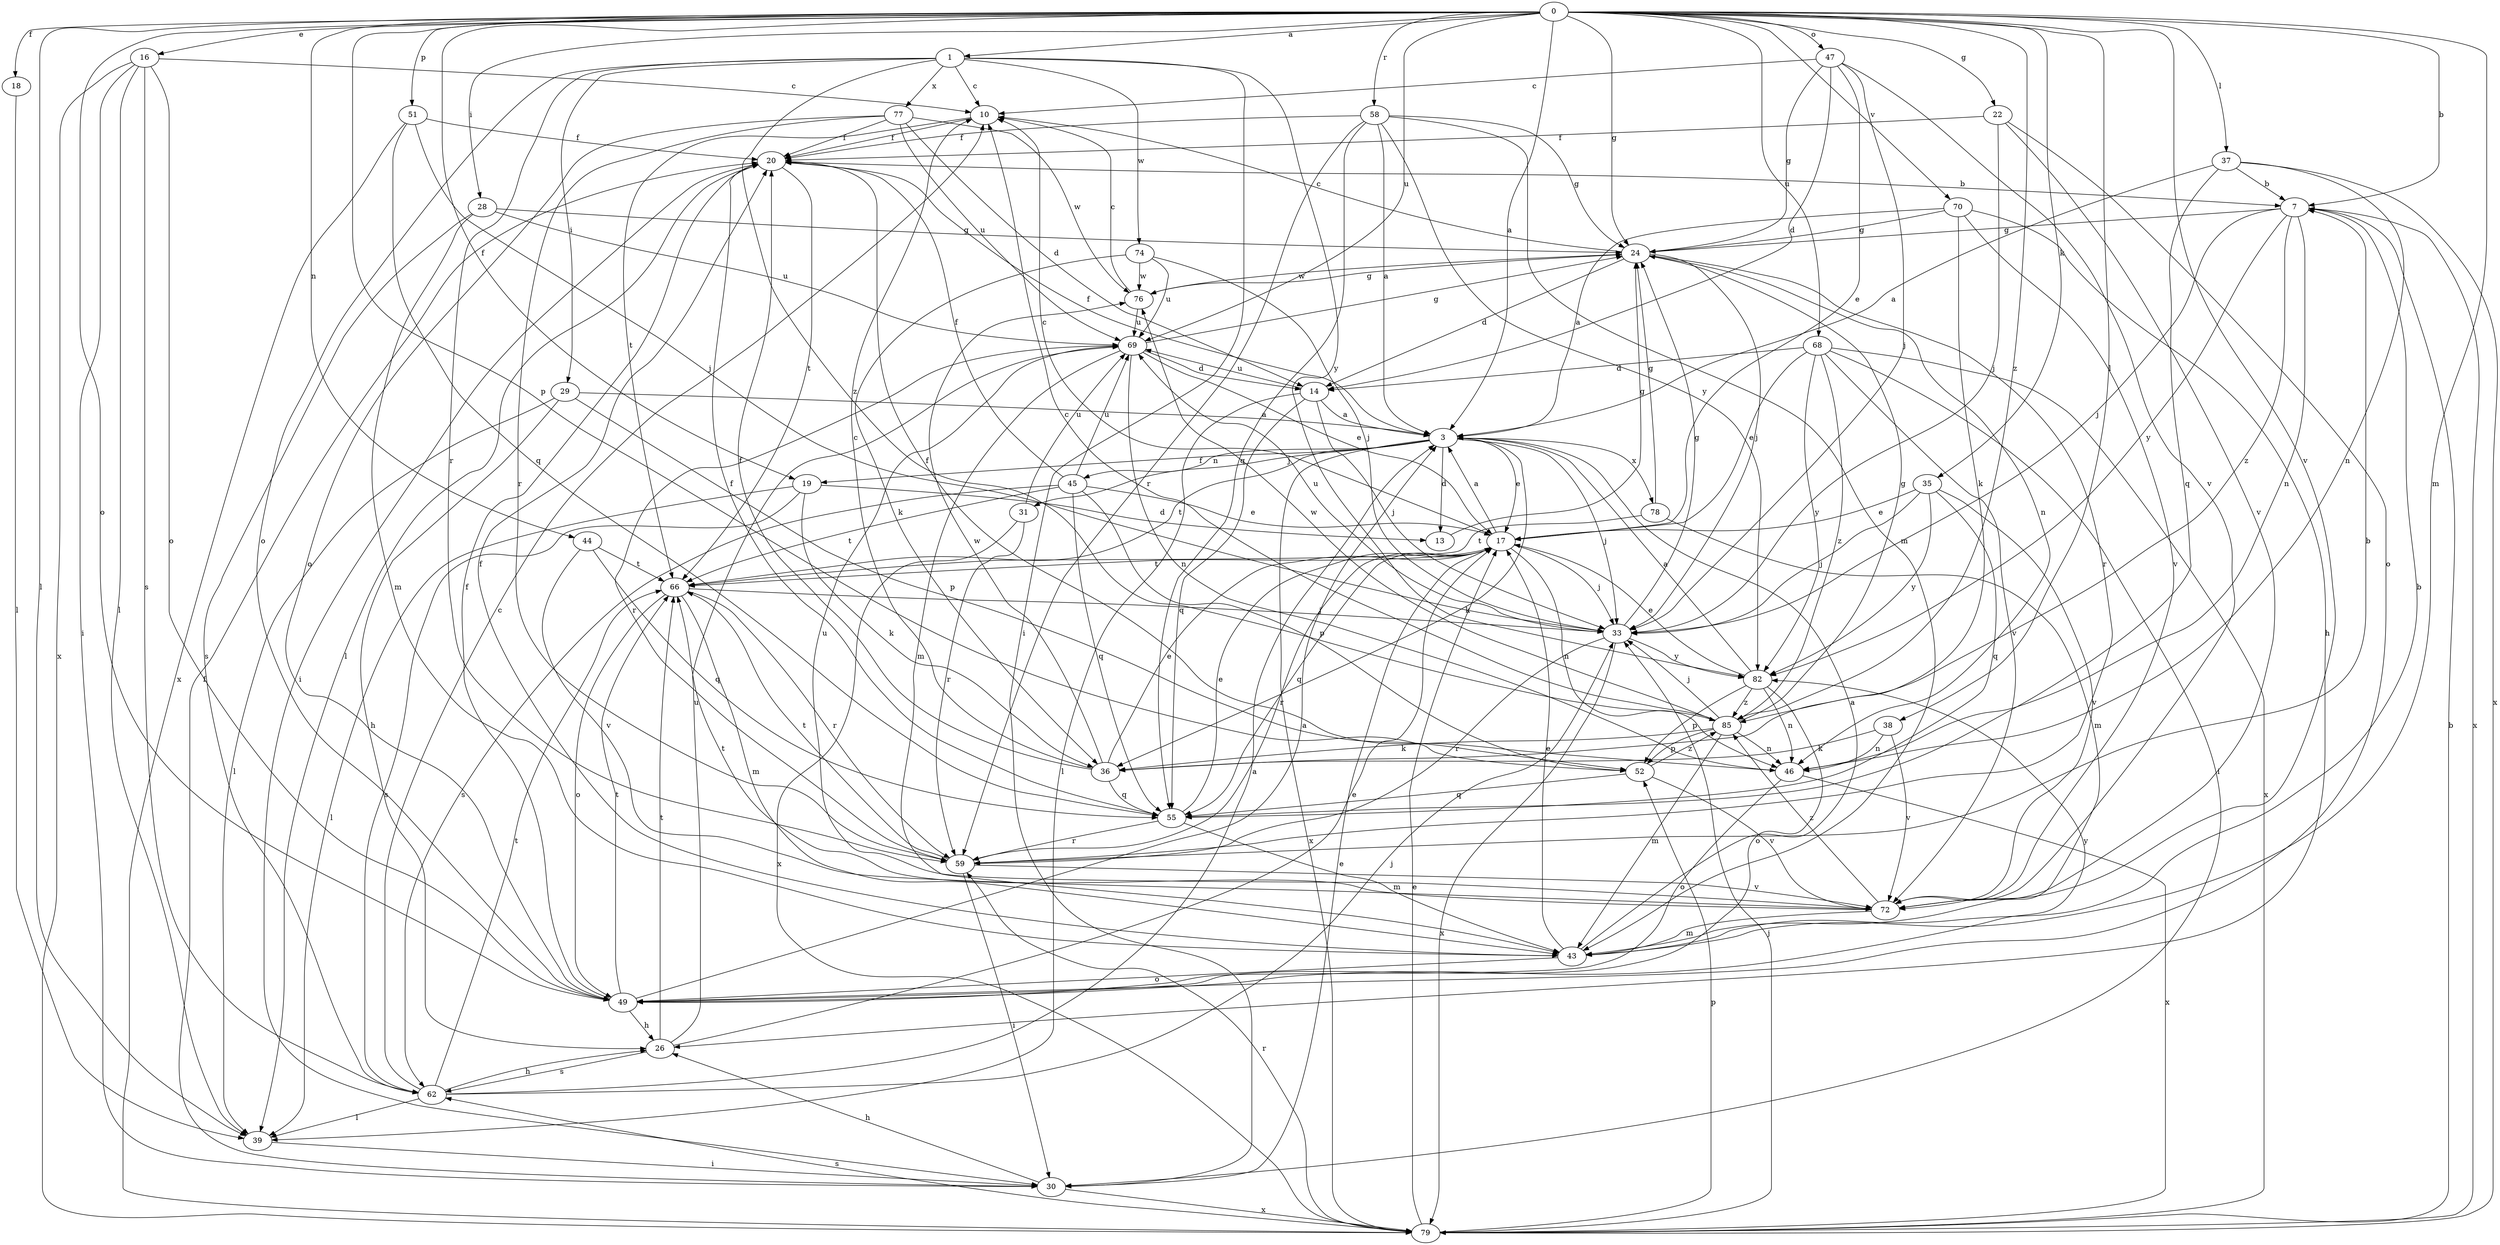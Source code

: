 strict digraph  {
0;
1;
3;
7;
10;
13;
14;
16;
17;
18;
19;
20;
22;
24;
26;
28;
29;
30;
31;
33;
35;
36;
37;
38;
39;
43;
44;
45;
46;
47;
49;
51;
52;
55;
58;
59;
62;
66;
68;
69;
70;
72;
74;
76;
77;
78;
79;
82;
85;
0 -> 1  [label=a];
0 -> 3  [label=a];
0 -> 7  [label=b];
0 -> 16  [label=e];
0 -> 18  [label=f];
0 -> 19  [label=f];
0 -> 22  [label=g];
0 -> 24  [label=g];
0 -> 28  [label=i];
0 -> 35  [label=k];
0 -> 37  [label=l];
0 -> 38  [label=l];
0 -> 39  [label=l];
0 -> 43  [label=m];
0 -> 44  [label=n];
0 -> 47  [label=o];
0 -> 49  [label=o];
0 -> 51  [label=p];
0 -> 52  [label=p];
0 -> 58  [label=r];
0 -> 68  [label=u];
0 -> 69  [label=u];
0 -> 70  [label=v];
0 -> 72  [label=v];
0 -> 85  [label=z];
1 -> 10  [label=c];
1 -> 29  [label=i];
1 -> 30  [label=i];
1 -> 49  [label=o];
1 -> 59  [label=r];
1 -> 74  [label=w];
1 -> 77  [label=x];
1 -> 82  [label=y];
1 -> 85  [label=z];
3 -> 13  [label=d];
3 -> 17  [label=e];
3 -> 19  [label=f];
3 -> 20  [label=f];
3 -> 31  [label=j];
3 -> 33  [label=j];
3 -> 36  [label=k];
3 -> 45  [label=n];
3 -> 66  [label=t];
3 -> 78  [label=x];
3 -> 79  [label=x];
7 -> 24  [label=g];
7 -> 33  [label=j];
7 -> 46  [label=n];
7 -> 79  [label=x];
7 -> 82  [label=y];
7 -> 85  [label=z];
10 -> 20  [label=f];
10 -> 66  [label=t];
13 -> 24  [label=g];
14 -> 3  [label=a];
14 -> 33  [label=j];
14 -> 39  [label=l];
14 -> 55  [label=q];
14 -> 69  [label=u];
16 -> 10  [label=c];
16 -> 30  [label=i];
16 -> 39  [label=l];
16 -> 49  [label=o];
16 -> 62  [label=s];
16 -> 79  [label=x];
17 -> 3  [label=a];
17 -> 10  [label=c];
17 -> 33  [label=j];
17 -> 46  [label=n];
17 -> 55  [label=q];
17 -> 59  [label=r];
17 -> 66  [label=t];
18 -> 39  [label=l];
19 -> 13  [label=d];
19 -> 36  [label=k];
19 -> 39  [label=l];
19 -> 62  [label=s];
20 -> 7  [label=b];
20 -> 30  [label=i];
20 -> 39  [label=l];
20 -> 66  [label=t];
22 -> 20  [label=f];
22 -> 33  [label=j];
22 -> 49  [label=o];
22 -> 72  [label=v];
24 -> 10  [label=c];
24 -> 14  [label=d];
24 -> 33  [label=j];
24 -> 46  [label=n];
24 -> 59  [label=r];
24 -> 76  [label=w];
26 -> 17  [label=e];
26 -> 62  [label=s];
26 -> 66  [label=t];
26 -> 69  [label=u];
28 -> 24  [label=g];
28 -> 43  [label=m];
28 -> 62  [label=s];
28 -> 69  [label=u];
29 -> 3  [label=a];
29 -> 26  [label=h];
29 -> 39  [label=l];
29 -> 52  [label=p];
30 -> 17  [label=e];
30 -> 20  [label=f];
30 -> 26  [label=h];
30 -> 79  [label=x];
31 -> 59  [label=r];
31 -> 69  [label=u];
31 -> 79  [label=x];
33 -> 24  [label=g];
33 -> 59  [label=r];
33 -> 69  [label=u];
33 -> 79  [label=x];
33 -> 82  [label=y];
35 -> 17  [label=e];
35 -> 33  [label=j];
35 -> 55  [label=q];
35 -> 72  [label=v];
35 -> 82  [label=y];
36 -> 10  [label=c];
36 -> 17  [label=e];
36 -> 20  [label=f];
36 -> 55  [label=q];
36 -> 76  [label=w];
37 -> 3  [label=a];
37 -> 7  [label=b];
37 -> 46  [label=n];
37 -> 55  [label=q];
37 -> 79  [label=x];
38 -> 36  [label=k];
38 -> 46  [label=n];
38 -> 72  [label=v];
39 -> 30  [label=i];
43 -> 3  [label=a];
43 -> 7  [label=b];
43 -> 17  [label=e];
43 -> 20  [label=f];
43 -> 49  [label=o];
44 -> 55  [label=q];
44 -> 66  [label=t];
44 -> 72  [label=v];
45 -> 17  [label=e];
45 -> 20  [label=f];
45 -> 52  [label=p];
45 -> 55  [label=q];
45 -> 62  [label=s];
45 -> 66  [label=t];
45 -> 69  [label=u];
46 -> 20  [label=f];
46 -> 49  [label=o];
46 -> 79  [label=x];
47 -> 10  [label=c];
47 -> 14  [label=d];
47 -> 17  [label=e];
47 -> 24  [label=g];
47 -> 33  [label=j];
47 -> 72  [label=v];
49 -> 3  [label=a];
49 -> 20  [label=f];
49 -> 26  [label=h];
49 -> 66  [label=t];
49 -> 82  [label=y];
51 -> 20  [label=f];
51 -> 33  [label=j];
51 -> 55  [label=q];
51 -> 79  [label=x];
52 -> 55  [label=q];
52 -> 72  [label=v];
52 -> 85  [label=z];
55 -> 17  [label=e];
55 -> 20  [label=f];
55 -> 43  [label=m];
55 -> 59  [label=r];
58 -> 3  [label=a];
58 -> 20  [label=f];
58 -> 24  [label=g];
58 -> 43  [label=m];
58 -> 55  [label=q];
58 -> 59  [label=r];
58 -> 82  [label=y];
59 -> 7  [label=b];
59 -> 30  [label=i];
59 -> 66  [label=t];
59 -> 72  [label=v];
62 -> 3  [label=a];
62 -> 10  [label=c];
62 -> 26  [label=h];
62 -> 33  [label=j];
62 -> 39  [label=l];
62 -> 66  [label=t];
66 -> 33  [label=j];
66 -> 43  [label=m];
66 -> 49  [label=o];
66 -> 59  [label=r];
68 -> 14  [label=d];
68 -> 17  [label=e];
68 -> 30  [label=i];
68 -> 72  [label=v];
68 -> 79  [label=x];
68 -> 82  [label=y];
68 -> 85  [label=z];
69 -> 14  [label=d];
69 -> 17  [label=e];
69 -> 24  [label=g];
69 -> 43  [label=m];
69 -> 46  [label=n];
69 -> 59  [label=r];
70 -> 3  [label=a];
70 -> 24  [label=g];
70 -> 26  [label=h];
70 -> 36  [label=k];
70 -> 72  [label=v];
72 -> 43  [label=m];
72 -> 66  [label=t];
72 -> 69  [label=u];
72 -> 85  [label=z];
74 -> 33  [label=j];
74 -> 36  [label=k];
74 -> 69  [label=u];
74 -> 76  [label=w];
76 -> 10  [label=c];
76 -> 24  [label=g];
76 -> 69  [label=u];
77 -> 14  [label=d];
77 -> 20  [label=f];
77 -> 49  [label=o];
77 -> 59  [label=r];
77 -> 69  [label=u];
77 -> 76  [label=w];
78 -> 24  [label=g];
78 -> 43  [label=m];
78 -> 66  [label=t];
79 -> 7  [label=b];
79 -> 17  [label=e];
79 -> 33  [label=j];
79 -> 52  [label=p];
79 -> 59  [label=r];
79 -> 62  [label=s];
82 -> 3  [label=a];
82 -> 17  [label=e];
82 -> 46  [label=n];
82 -> 49  [label=o];
82 -> 52  [label=p];
82 -> 85  [label=z];
85 -> 10  [label=c];
85 -> 24  [label=g];
85 -> 33  [label=j];
85 -> 36  [label=k];
85 -> 43  [label=m];
85 -> 46  [label=n];
85 -> 52  [label=p];
85 -> 76  [label=w];
}
